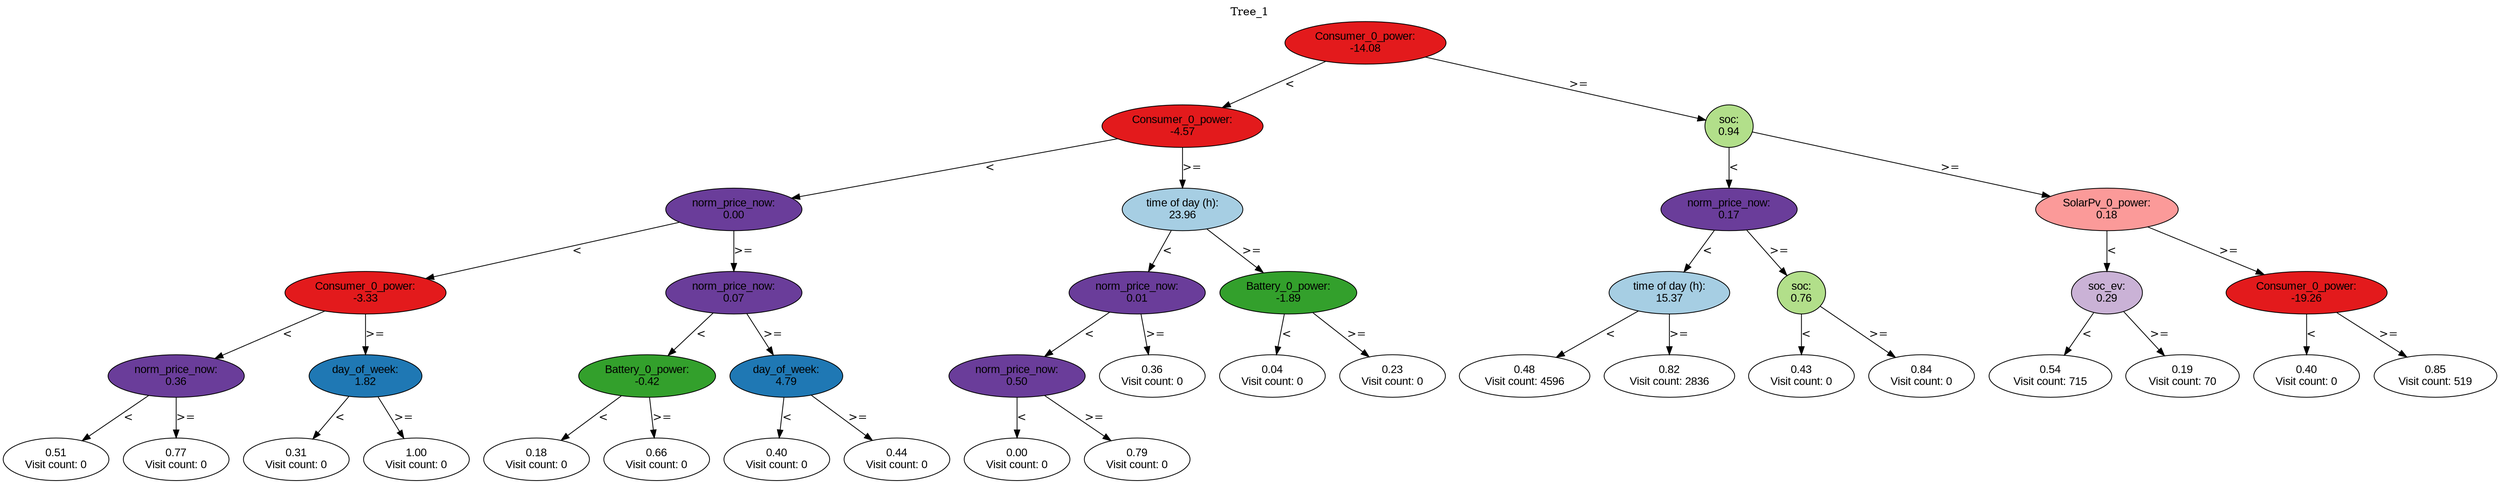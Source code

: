 digraph BST {
    node [fontname="Arial" style=filled colorscheme=paired12];
    0 [ label = "Consumer_0_power:
-14.08" fillcolor=6];
    1 [ label = "Consumer_0_power:
-4.57" fillcolor=6];
    2 [ label = "norm_price_now:
0.00" fillcolor=10];
    3 [ label = "Consumer_0_power:
-3.33" fillcolor=6];
    4 [ label = "norm_price_now:
0.36" fillcolor=10];
    5 [ label = "0.51
Visit count: 0" fillcolor=white];
    6 [ label = "0.77
Visit count: 0" fillcolor=white];
    7 [ label = "day_of_week:
1.82" fillcolor=2];
    8 [ label = "0.31
Visit count: 0" fillcolor=white];
    9 [ label = "1.00
Visit count: 0" fillcolor=white];
    10 [ label = "norm_price_now:
0.07" fillcolor=10];
    11 [ label = "Battery_0_power:
-0.42" fillcolor=4];
    12 [ label = "0.18
Visit count: 0" fillcolor=white];
    13 [ label = "0.66
Visit count: 0" fillcolor=white];
    14 [ label = "day_of_week:
4.79" fillcolor=2];
    15 [ label = "0.40
Visit count: 0" fillcolor=white];
    16 [ label = "0.44
Visit count: 0" fillcolor=white];
    17 [ label = "time of day (h):
23.96" fillcolor=1];
    18 [ label = "norm_price_now:
0.01" fillcolor=10];
    19 [ label = "norm_price_now:
0.50" fillcolor=10];
    20 [ label = "0.00
Visit count: 0" fillcolor=white];
    21 [ label = "0.79
Visit count: 0" fillcolor=white];
    22 [ label = "0.36
Visit count: 0" fillcolor=white];
    23 [ label = "Battery_0_power:
-1.89" fillcolor=4];
    24 [ label = "0.04
Visit count: 0" fillcolor=white];
    25 [ label = "0.23
Visit count: 0" fillcolor=white];
    26 [ label = "soc:
0.94" fillcolor=3];
    27 [ label = "norm_price_now:
0.17" fillcolor=10];
    28 [ label = "time of day (h):
15.37" fillcolor=1];
    29 [ label = "0.48
Visit count: 4596" fillcolor=white];
    30 [ label = "0.82
Visit count: 2836" fillcolor=white];
    31 [ label = "soc:
0.76" fillcolor=3];
    32 [ label = "0.43
Visit count: 0" fillcolor=white];
    33 [ label = "0.84
Visit count: 0" fillcolor=white];
    34 [ label = "SolarPv_0_power:
0.18" fillcolor=5];
    35 [ label = "soc_ev:
0.29" fillcolor=9];
    36 [ label = "0.54
Visit count: 715" fillcolor=white];
    37 [ label = "0.19
Visit count: 70" fillcolor=white];
    38 [ label = "Consumer_0_power:
-19.26" fillcolor=6];
    39 [ label = "0.40
Visit count: 0" fillcolor=white];
    40 [ label = "0.85
Visit count: 519" fillcolor=white];

    0  -> 1[ label = "<"];
    0  -> 26[ label = ">="];
    1  -> 2[ label = "<"];
    1  -> 17[ label = ">="];
    2  -> 3[ label = "<"];
    2  -> 10[ label = ">="];
    3  -> 4[ label = "<"];
    3  -> 7[ label = ">="];
    4  -> 5[ label = "<"];
    4  -> 6[ label = ">="];
    7  -> 8[ label = "<"];
    7  -> 9[ label = ">="];
    10  -> 11[ label = "<"];
    10  -> 14[ label = ">="];
    11  -> 12[ label = "<"];
    11  -> 13[ label = ">="];
    14  -> 15[ label = "<"];
    14  -> 16[ label = ">="];
    17  -> 18[ label = "<"];
    17  -> 23[ label = ">="];
    18  -> 19[ label = "<"];
    18  -> 22[ label = ">="];
    19  -> 20[ label = "<"];
    19  -> 21[ label = ">="];
    23  -> 24[ label = "<"];
    23  -> 25[ label = ">="];
    26  -> 27[ label = "<"];
    26  -> 34[ label = ">="];
    27  -> 28[ label = "<"];
    27  -> 31[ label = ">="];
    28  -> 29[ label = "<"];
    28  -> 30[ label = ">="];
    31  -> 32[ label = "<"];
    31  -> 33[ label = ">="];
    34  -> 35[ label = "<"];
    34  -> 38[ label = ">="];
    35  -> 36[ label = "<"];
    35  -> 37[ label = ">="];
    38  -> 39[ label = "<"];
    38  -> 40[ label = ">="];

    labelloc="t";
    label="Tree_1";
}